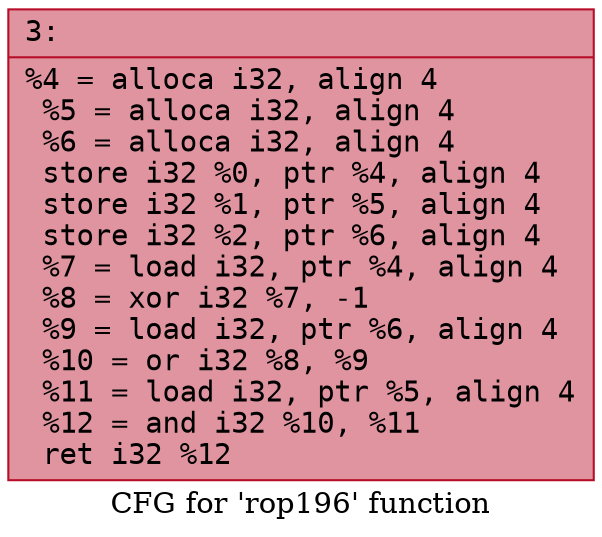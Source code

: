 digraph "CFG for 'rop196' function" {
	label="CFG for 'rop196' function";

	Node0x6000015c1c20 [shape=record,color="#b70d28ff", style=filled, fillcolor="#b70d2870" fontname="Courier",label="{3:\l|  %4 = alloca i32, align 4\l  %5 = alloca i32, align 4\l  %6 = alloca i32, align 4\l  store i32 %0, ptr %4, align 4\l  store i32 %1, ptr %5, align 4\l  store i32 %2, ptr %6, align 4\l  %7 = load i32, ptr %4, align 4\l  %8 = xor i32 %7, -1\l  %9 = load i32, ptr %6, align 4\l  %10 = or i32 %8, %9\l  %11 = load i32, ptr %5, align 4\l  %12 = and i32 %10, %11\l  ret i32 %12\l}"];
}
